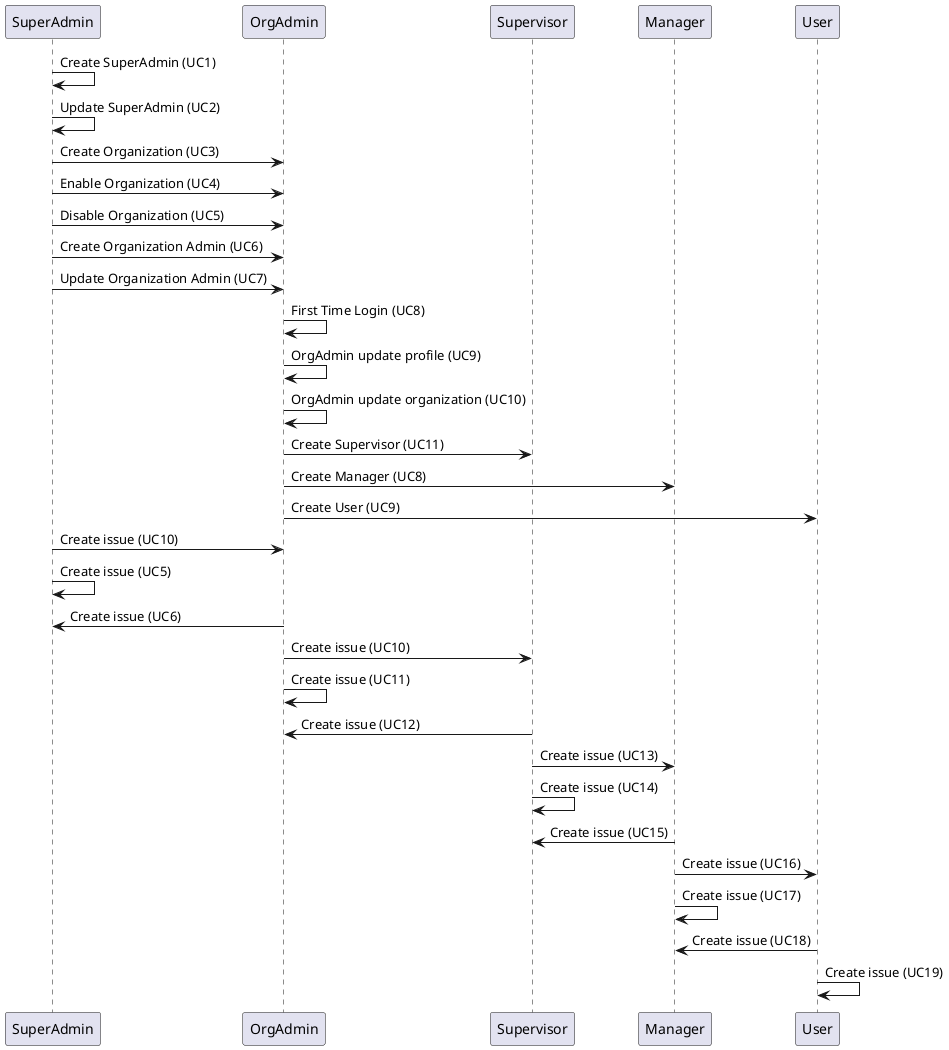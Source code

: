 @startuml AllUseCases

participant "SuperAdmin" as SuperAdmin
SuperAdmin -> SuperAdmin:Create SuperAdmin (UC1)
SuperAdmin -> SuperAdmin:Update SuperAdmin (UC2)

SuperAdmin -> OrgAdmin:Create Organization (UC3)
SuperAdmin -> OrgAdmin:Enable Organization (UC4)
SuperAdmin -> OrgAdmin:Disable Organization (UC5)

SuperAdmin -> OrgAdmin:Create Organization Admin (UC6)
SuperAdmin -> OrgAdmin:Update Organization Admin (UC7)

OrgAdmin -> OrgAdmin:First Time Login (UC8)
OrgAdmin -> OrgAdmin:OrgAdmin update profile (UC9)
OrgAdmin -> OrgAdmin:OrgAdmin update organization (UC10)

OrgAdmin -> Supervisor:Create Supervisor (UC11)


OrgAdmin -> Manager:Create Manager (UC8)
OrgAdmin -> User:Create User (UC9)

SuperAdmin -> OrgAdmin:Create issue (UC10)
SuperAdmin -> SuperAdmin:Create issue (UC5)

OrgAdmin -> SuperAdmin:Create issue (UC6)



OrgAdmin -> Supervisor:Create issue (UC10)
OrgAdmin -> OrgAdmin:Create issue (UC11)

participant "Supervisor" as Supervisor
Supervisor -> OrgAdmin:Create issue (UC12)
Supervisor -> Manager:Create issue (UC13)
Supervisor -> Supervisor:Create issue (UC14)


participant "Manager" as Manager
Manager -> Supervisor:Create issue (UC15)
Manager -> User:Create issue (UC16)
Manager -> Manager:Create issue (UC17)


participant "User" as User
User -> Manager:Create issue (UC18)
User -> User:Create issue (UC19)


@enduml